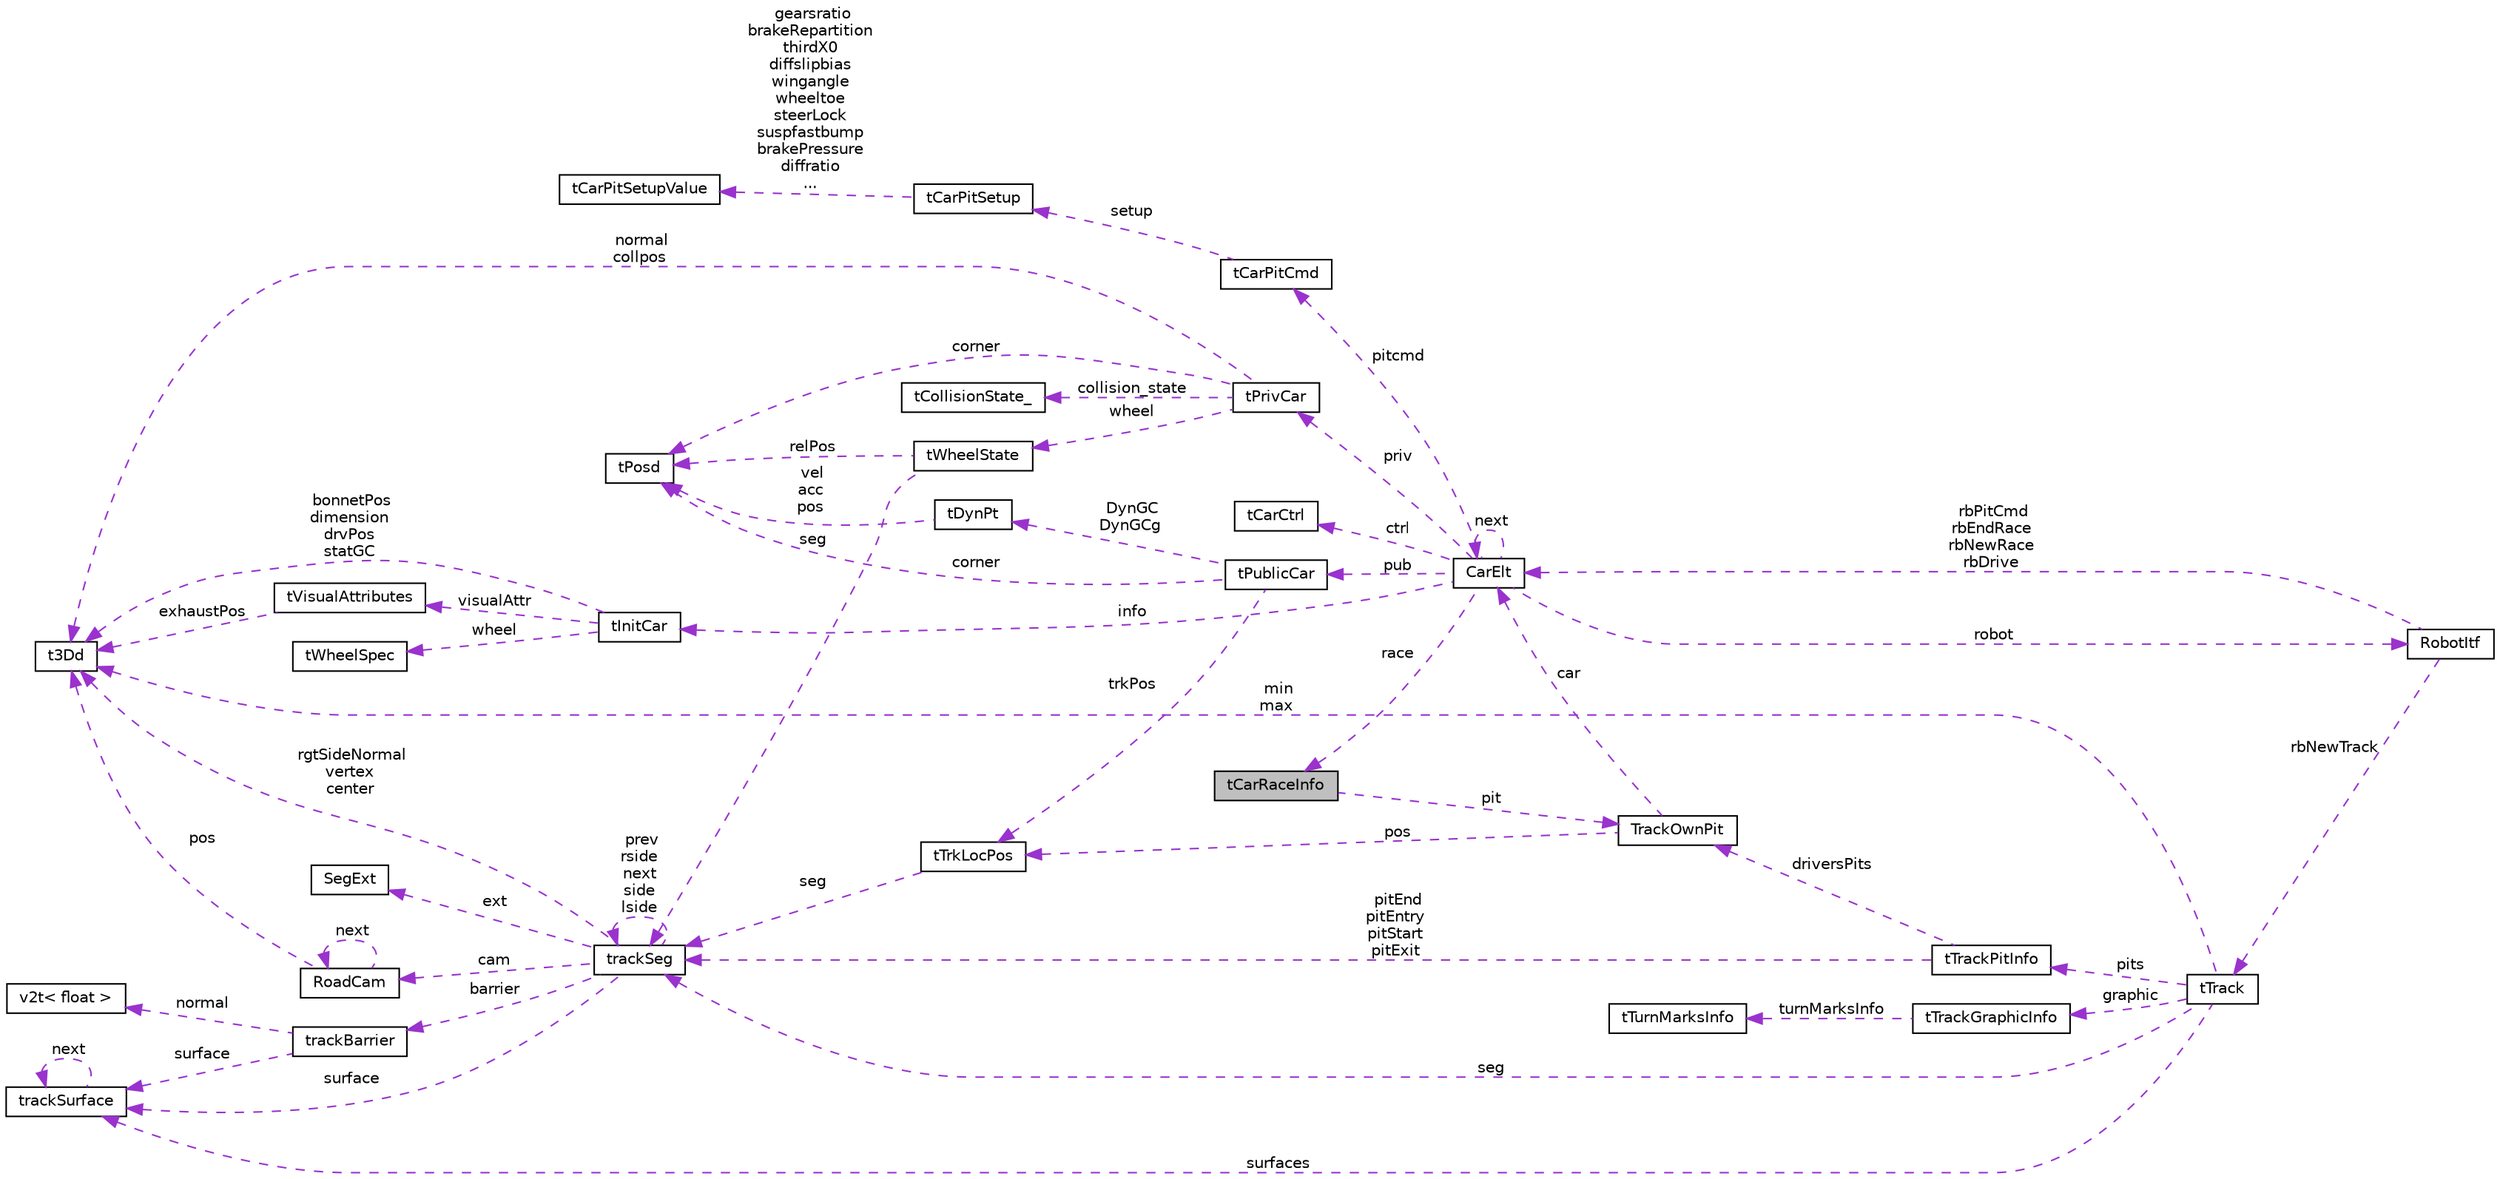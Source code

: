 digraph "tCarRaceInfo"
{
  edge [fontname="Helvetica",fontsize="10",labelfontname="Helvetica",labelfontsize="10"];
  node [fontname="Helvetica",fontsize="10",shape=record];
  rankdir="LR";
  Node1 [label="tCarRaceInfo",height=0.2,width=0.4,color="black", fillcolor="grey75", style="filled", fontcolor="black"];
  Node2 -> Node1 [dir="back",color="darkorchid3",fontsize="10",style="dashed",label=" pit" ,fontname="Helvetica"];
  Node2 [label="TrackOwnPit",height=0.2,width=0.4,color="black", fillcolor="white", style="filled",URL="$struct_track_own_pit.html",tooltip="Driver&#39;s pit. "];
  Node3 -> Node2 [dir="back",color="darkorchid3",fontsize="10",style="dashed",label=" pos" ,fontname="Helvetica"];
  Node3 [label="tTrkLocPos",height=0.2,width=0.4,color="black", fillcolor="white", style="filled",URL="$structt_trk_loc_pos.html",tooltip="Location on the track in local coordinates. "];
  Node4 -> Node3 [dir="back",color="darkorchid3",fontsize="10",style="dashed",label=" seg" ,fontname="Helvetica"];
  Node4 [label="trackSeg",height=0.2,width=0.4,color="black", fillcolor="white", style="filled",URL="$structtrack_seg.html",tooltip="Track segment (tTrackSeg) The segments can be straights (type TR_STR): (the track goes from the right..."];
  Node5 -> Node4 [dir="back",color="darkorchid3",fontsize="10",style="dashed",label=" rgtSideNormal\nvertex\ncenter" ,fontname="Helvetica"];
  Node5 [label="t3Dd",height=0.2,width=0.4,color="black", fillcolor="white", style="filled",URL="$structt3_dd.html",tooltip="3D point. "];
  Node6 -> Node4 [dir="back",color="darkorchid3",fontsize="10",style="dashed",label=" barrier" ,fontname="Helvetica"];
  Node6 [label="trackBarrier",height=0.2,width=0.4,color="black", fillcolor="white", style="filled",URL="$structtrack_barrier.html",tooltip="Barrier. "];
  Node7 -> Node6 [dir="back",color="darkorchid3",fontsize="10",style="dashed",label=" surface" ,fontname="Helvetica"];
  Node7 [label="trackSurface",height=0.2,width=0.4,color="black", fillcolor="white", style="filled",URL="$structtrack_surface.html",tooltip="Surface. "];
  Node7 -> Node7 [dir="back",color="darkorchid3",fontsize="10",style="dashed",label=" next" ,fontname="Helvetica"];
  Node8 -> Node6 [dir="back",color="darkorchid3",fontsize="10",style="dashed",label=" normal" ,fontname="Helvetica"];
  Node8 [label="v2t\< float \>",height=0.2,width=0.4,color="black", fillcolor="white", style="filled",URL="$classv2t.html"];
  Node7 -> Node4 [dir="back",color="darkorchid3",fontsize="10",style="dashed",label=" surface" ,fontname="Helvetica"];
  Node9 -> Node4 [dir="back",color="darkorchid3",fontsize="10",style="dashed",label=" cam" ,fontname="Helvetica"];
  Node9 [label="RoadCam",height=0.2,width=0.4,color="black", fillcolor="white", style="filled",URL="$struct_road_cam.html",tooltip="road camera "];
  Node5 -> Node9 [dir="back",color="darkorchid3",fontsize="10",style="dashed",label=" pos" ,fontname="Helvetica"];
  Node9 -> Node9 [dir="back",color="darkorchid3",fontsize="10",style="dashed",label=" next" ,fontname="Helvetica"];
  Node10 -> Node4 [dir="back",color="darkorchid3",fontsize="10",style="dashed",label=" ext" ,fontname="Helvetica"];
  Node10 [label="SegExt",height=0.2,width=0.4,color="black", fillcolor="white", style="filled",URL="$struct_seg_ext.html",tooltip="Extended track segment. "];
  Node4 -> Node4 [dir="back",color="darkorchid3",fontsize="10",style="dashed",label=" prev\nrside\nnext\nside\nlside" ,fontname="Helvetica"];
  Node11 -> Node2 [dir="back",color="darkorchid3",fontsize="10",style="dashed",label=" car" ,fontname="Helvetica"];
  Node11 [label="CarElt",height=0.2,width=0.4,color="black", fillcolor="white", style="filled",URL="$struct_car_elt.html",tooltip="Car structure (tCarElt). "];
  Node12 -> Node11 [dir="back",color="darkorchid3",fontsize="10",style="dashed",label=" robot" ,fontname="Helvetica"];
  Node12 [label="RobotItf",height=0.2,width=0.4,color="black", fillcolor="white", style="filled",URL="$struct_robot_itf.html",tooltip="Interface Structure for Robots. "];
  Node11 -> Node12 [dir="back",color="darkorchid3",fontsize="10",style="dashed",label=" rbPitCmd\nrbEndRace\nrbNewRace\nrbDrive" ,fontname="Helvetica"];
  Node13 -> Node12 [dir="back",color="darkorchid3",fontsize="10",style="dashed",label=" rbNewTrack" ,fontname="Helvetica"];
  Node13 [label="tTrack",height=0.2,width=0.4,color="black", fillcolor="white", style="filled",URL="$structt_track.html",tooltip="Track structure. "];
  Node5 -> Node13 [dir="back",color="darkorchid3",fontsize="10",style="dashed",label=" min\nmax" ,fontname="Helvetica"];
  Node7 -> Node13 [dir="back",color="darkorchid3",fontsize="10",style="dashed",label=" surfaces" ,fontname="Helvetica"];
  Node14 -> Node13 [dir="back",color="darkorchid3",fontsize="10",style="dashed",label=" pits" ,fontname="Helvetica"];
  Node14 [label="tTrackPitInfo",height=0.2,width=0.4,color="black", fillcolor="white", style="filled",URL="$structt_track_pit_info.html",tooltip="Pits Info Structure. "];
  Node2 -> Node14 [dir="back",color="darkorchid3",fontsize="10",style="dashed",label=" driversPits" ,fontname="Helvetica"];
  Node4 -> Node14 [dir="back",color="darkorchid3",fontsize="10",style="dashed",label=" pitEnd\npitEntry\npitStart\npitExit" ,fontname="Helvetica"];
  Node15 -> Node13 [dir="back",color="darkorchid3",fontsize="10",style="dashed",label=" graphic" ,fontname="Helvetica"];
  Node15 [label="tTrackGraphicInfo",height=0.2,width=0.4,color="black", fillcolor="white", style="filled",URL="$structt_track_graphic_info.html"];
  Node16 -> Node15 [dir="back",color="darkorchid3",fontsize="10",style="dashed",label=" turnMarksInfo" ,fontname="Helvetica"];
  Node16 [label="tTurnMarksInfo",height=0.2,width=0.4,color="black", fillcolor="white", style="filled",URL="$structt_turn_marks_info.html"];
  Node4 -> Node13 [dir="back",color="darkorchid3",fontsize="10",style="dashed",label=" seg" ,fontname="Helvetica"];
  Node17 -> Node11 [dir="back",color="darkorchid3",fontsize="10",style="dashed",label=" pitcmd" ,fontname="Helvetica"];
  Node17 [label="tCarPitCmd",height=0.2,width=0.4,color="black", fillcolor="white", style="filled",URL="$structt_car_pit_cmd.html",tooltip="Command issued by the car during pit stop. "];
  Node18 -> Node17 [dir="back",color="darkorchid3",fontsize="10",style="dashed",label=" setup" ,fontname="Helvetica"];
  Node18 [label="tCarPitSetup",height=0.2,width=0.4,color="black", fillcolor="white", style="filled",URL="$structt_car_pit_setup.html"];
  Node19 -> Node18 [dir="back",color="darkorchid3",fontsize="10",style="dashed",label=" gearsratio\nbrakeRepartition\nthirdX0\ndiffslipbias\nwingangle\nwheeltoe\nsteerLock\nsuspfastbump\nbrakePressure\ndiffratio\n..." ,fontname="Helvetica"];
  Node19 [label="tCarPitSetupValue",height=0.2,width=0.4,color="black", fillcolor="white", style="filled",URL="$structt_car_pit_setup_value.html"];
  Node20 -> Node11 [dir="back",color="darkorchid3",fontsize="10",style="dashed",label=" info" ,fontname="Helvetica"];
  Node20 [label="tInitCar",height=0.2,width=0.4,color="black", fillcolor="white", style="filled",URL="$structt_init_car.html",tooltip="Static Public info. "];
  Node5 -> Node20 [dir="back",color="darkorchid3",fontsize="10",style="dashed",label=" bonnetPos\ndimension\ndrvPos\nstatGC" ,fontname="Helvetica"];
  Node21 -> Node20 [dir="back",color="darkorchid3",fontsize="10",style="dashed",label=" visualAttr" ,fontname="Helvetica"];
  Node21 [label="tVisualAttributes",height=0.2,width=0.4,color="black", fillcolor="white", style="filled",URL="$structt_visual_attributes.html",tooltip="Static visual attributes. "];
  Node5 -> Node21 [dir="back",color="darkorchid3",fontsize="10",style="dashed",label=" exhaustPos" ,fontname="Helvetica"];
  Node22 -> Node20 [dir="back",color="darkorchid3",fontsize="10",style="dashed",label=" wheel" ,fontname="Helvetica"];
  Node22 [label="tWheelSpec",height=0.2,width=0.4,color="black", fillcolor="white", style="filled",URL="$structt_wheel_spec.html",tooltip="Wheels Specifications. "];
  Node23 -> Node11 [dir="back",color="darkorchid3",fontsize="10",style="dashed",label=" priv" ,fontname="Helvetica"];
  Node23 [label="tPrivCar",height=0.2,width=0.4,color="black", fillcolor="white", style="filled",URL="$structt_priv_car.html",tooltip="Data known only by the driver. "];
  Node5 -> Node23 [dir="back",color="darkorchid3",fontsize="10",style="dashed",label=" normal\ncollpos" ,fontname="Helvetica"];
  Node24 -> Node23 [dir="back",color="darkorchid3",fontsize="10",style="dashed",label=" collision_state" ,fontname="Helvetica"];
  Node24 [label="tCollisionState_",height=0.2,width=0.4,color="black", fillcolor="white", style="filled",URL="$structt_collision_state__.html"];
  Node25 -> Node23 [dir="back",color="darkorchid3",fontsize="10",style="dashed",label=" wheel" ,fontname="Helvetica"];
  Node25 [label="tWheelState",height=0.2,width=0.4,color="black", fillcolor="white", style="filled",URL="$structt_wheel_state.html",tooltip="Dynamic wheel information. "];
  Node26 -> Node25 [dir="back",color="darkorchid3",fontsize="10",style="dashed",label=" relPos" ,fontname="Helvetica"];
  Node26 [label="tPosd",height=0.2,width=0.4,color="black", fillcolor="white", style="filled",URL="$structt_posd.html",tooltip="6 DOF position. "];
  Node4 -> Node25 [dir="back",color="darkorchid3",fontsize="10",style="dashed",label=" seg" ,fontname="Helvetica"];
  Node26 -> Node23 [dir="back",color="darkorchid3",fontsize="10",style="dashed",label=" corner" ,fontname="Helvetica"];
  Node27 -> Node11 [dir="back",color="darkorchid3",fontsize="10",style="dashed",label=" ctrl" ,fontname="Helvetica"];
  Node27 [label="tCarCtrl",height=0.2,width=0.4,color="black", fillcolor="white", style="filled",URL="$structt_car_ctrl.html",tooltip="Info returned by driver during the race. "];
  Node1 -> Node11 [dir="back",color="darkorchid3",fontsize="10",style="dashed",label=" race" ,fontname="Helvetica"];
  Node11 -> Node11 [dir="back",color="darkorchid3",fontsize="10",style="dashed",label=" next" ,fontname="Helvetica"];
  Node28 -> Node11 [dir="back",color="darkorchid3",fontsize="10",style="dashed",label=" pub" ,fontname="Helvetica"];
  Node28 [label="tPublicCar",height=0.2,width=0.4,color="black", fillcolor="white", style="filled",URL="$structt_public_car.html",tooltip="Public info on the cars. "];
  Node3 -> Node28 [dir="back",color="darkorchid3",fontsize="10",style="dashed",label=" trkPos" ,fontname="Helvetica"];
  Node29 -> Node28 [dir="back",color="darkorchid3",fontsize="10",style="dashed",label=" DynGC\nDynGCg" ,fontname="Helvetica"];
  Node29 [label="tDynPt",height=0.2,width=0.4,color="black", fillcolor="white", style="filled",URL="$structt_dyn_pt.html",tooltip="Dynamic point structure. "];
  Node26 -> Node29 [dir="back",color="darkorchid3",fontsize="10",style="dashed",label=" vel\nacc\npos" ,fontname="Helvetica"];
  Node26 -> Node28 [dir="back",color="darkorchid3",fontsize="10",style="dashed",label=" corner" ,fontname="Helvetica"];
}
